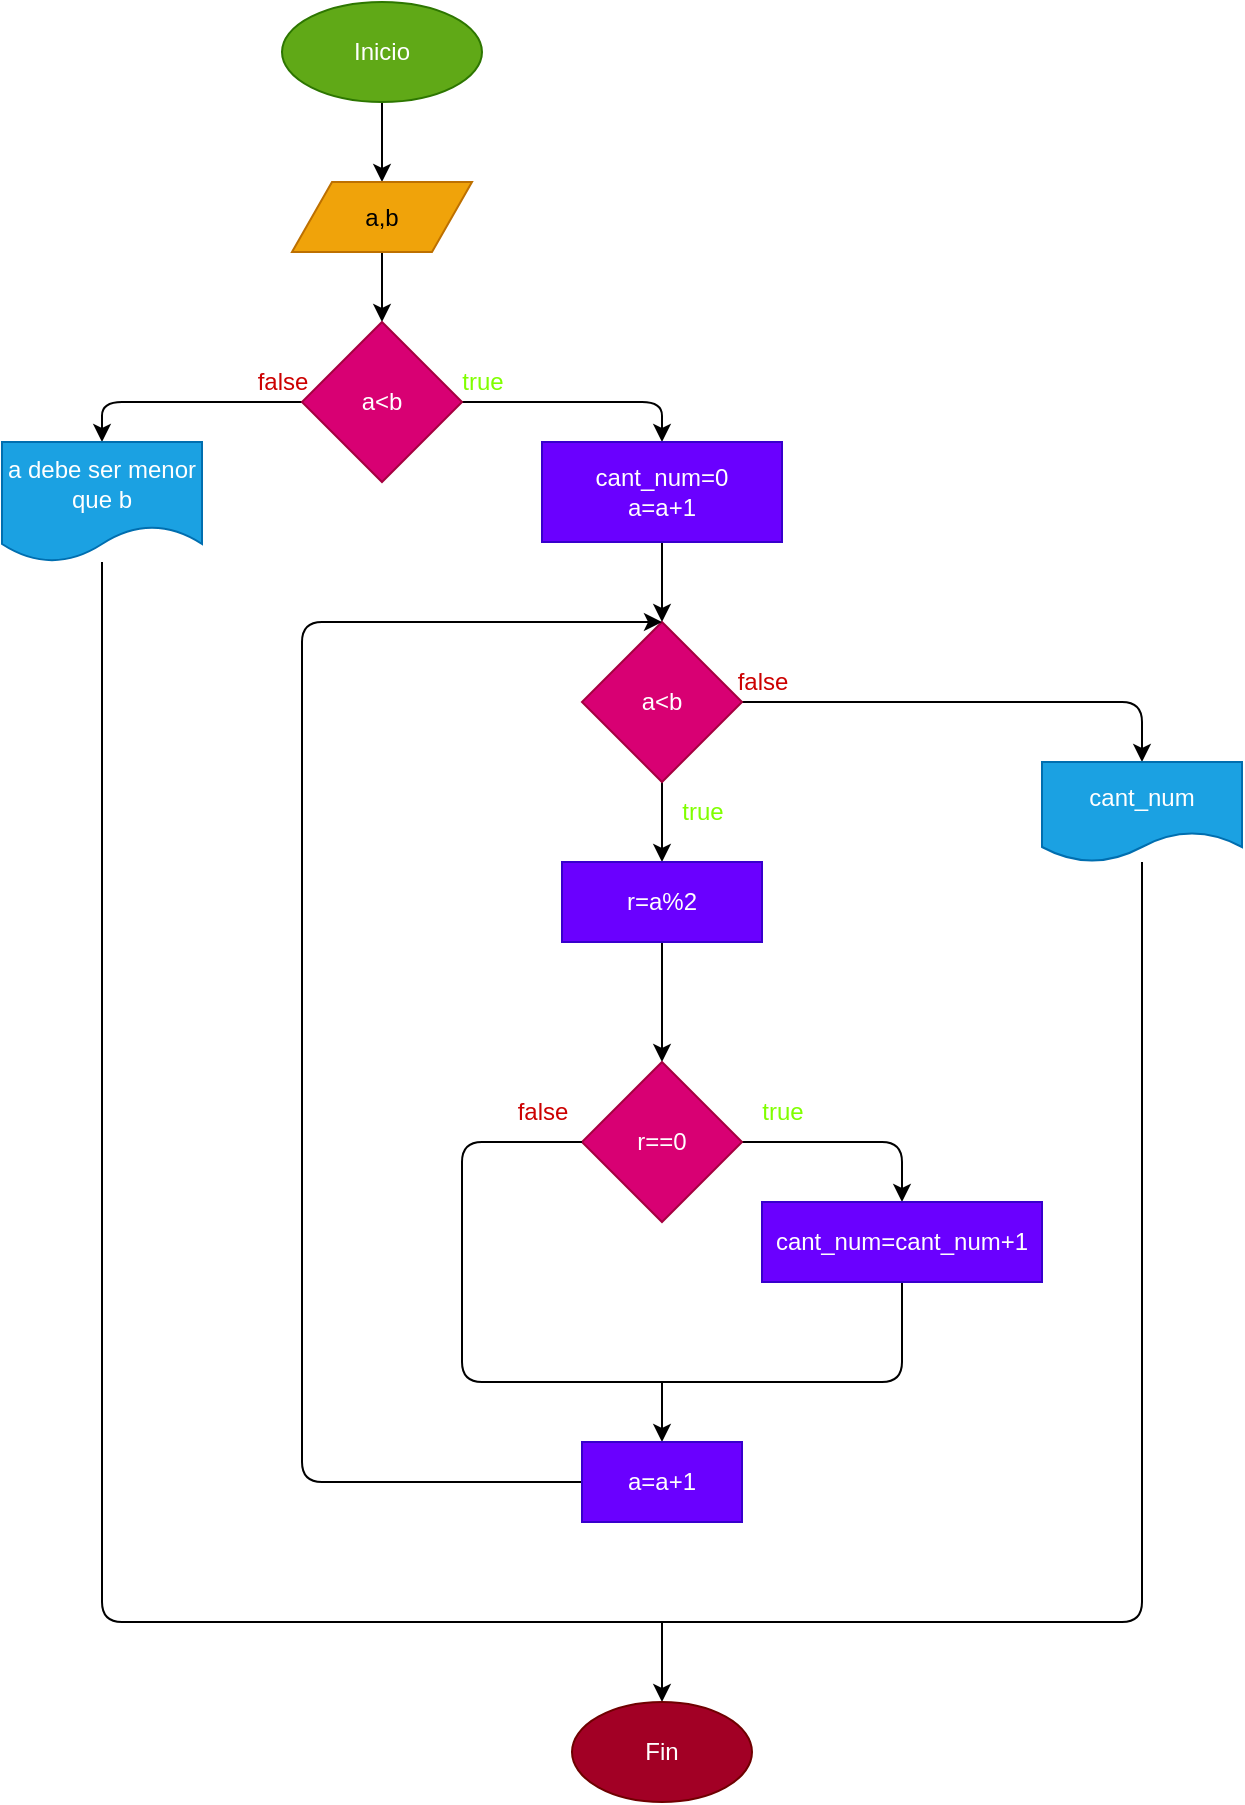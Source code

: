 <mxfile>
    <diagram id="-cQt2gHWucDBhqpomlx0" name="Página-1">
        <mxGraphModel dx="650" dy="409" grid="1" gridSize="10" guides="1" tooltips="1" connect="1" arrows="1" fold="1" page="1" pageScale="1" pageWidth="827" pageHeight="1169" math="0" shadow="0">
            <root>
                <mxCell id="0"/>
                <mxCell id="1" parent="0"/>
                <mxCell id="4" value="" style="edgeStyle=none;html=1;" parent="1" source="2" target="3" edge="1">
                    <mxGeometry relative="1" as="geometry"/>
                </mxCell>
                <mxCell id="2" value="Inicio" style="ellipse;whiteSpace=wrap;html=1;fillColor=#60a917;fontColor=#ffffff;strokeColor=#2D7600;" parent="1" vertex="1">
                    <mxGeometry x="310" y="30" width="100" height="50" as="geometry"/>
                </mxCell>
                <mxCell id="6" value="" style="edgeStyle=none;html=1;" parent="1" source="3" target="5" edge="1">
                    <mxGeometry relative="1" as="geometry"/>
                </mxCell>
                <mxCell id="3" value="a,b" style="shape=parallelogram;perimeter=parallelogramPerimeter;whiteSpace=wrap;html=1;fixedSize=1;fillColor=#f0a30a;strokeColor=#BD7000;fontColor=#000000;" parent="1" vertex="1">
                    <mxGeometry x="315" y="120" width="90" height="35" as="geometry"/>
                </mxCell>
                <mxCell id="8" style="edgeStyle=none;html=1;" parent="1" source="5" target="7" edge="1">
                    <mxGeometry relative="1" as="geometry">
                        <Array as="points">
                            <mxPoint x="220" y="230"/>
                        </Array>
                    </mxGeometry>
                </mxCell>
                <mxCell id="10" style="edgeStyle=none;html=1;" parent="1" source="5" target="9" edge="1">
                    <mxGeometry relative="1" as="geometry">
                        <Array as="points">
                            <mxPoint x="500" y="230"/>
                        </Array>
                    </mxGeometry>
                </mxCell>
                <mxCell id="5" value="a&amp;lt;b" style="rhombus;whiteSpace=wrap;html=1;fillColor=#d80073;strokeColor=#A50040;fontColor=#ffffff;" parent="1" vertex="1">
                    <mxGeometry x="320" y="190" width="80" height="80" as="geometry"/>
                </mxCell>
                <mxCell id="26" style="edgeStyle=none;html=1;startArrow=none;startFill=0;endArrow=none;endFill=0;" parent="1" source="7" target="24" edge="1">
                    <mxGeometry relative="1" as="geometry">
                        <Array as="points">
                            <mxPoint x="220" y="840"/>
                            <mxPoint x="500" y="840"/>
                            <mxPoint x="740" y="840"/>
                        </Array>
                    </mxGeometry>
                </mxCell>
                <mxCell id="7" value="a debe ser menor que b" style="shape=document;whiteSpace=wrap;html=1;boundedLbl=1;fillColor=#1ba1e2;fontColor=#ffffff;strokeColor=#006EAF;" parent="1" vertex="1">
                    <mxGeometry x="170" y="250" width="100" height="60" as="geometry"/>
                </mxCell>
                <mxCell id="12" value="" style="edgeStyle=none;html=1;" parent="1" source="9" target="11" edge="1">
                    <mxGeometry relative="1" as="geometry"/>
                </mxCell>
                <mxCell id="9" value="cant_num=0&lt;br&gt;a=a+1" style="whiteSpace=wrap;html=1;fillColor=#6a00ff;fontColor=#ffffff;strokeColor=#3700CC;" parent="1" vertex="1">
                    <mxGeometry x="440" y="250" width="120" height="50" as="geometry"/>
                </mxCell>
                <mxCell id="14" value="" style="edgeStyle=none;html=1;" parent="1" source="11" target="13" edge="1">
                    <mxGeometry relative="1" as="geometry"/>
                </mxCell>
                <mxCell id="25" style="edgeStyle=none;html=1;startArrow=none;startFill=0;endArrow=classic;endFill=1;" parent="1" source="11" target="24" edge="1">
                    <mxGeometry relative="1" as="geometry">
                        <Array as="points">
                            <mxPoint x="740" y="380"/>
                        </Array>
                    </mxGeometry>
                </mxCell>
                <mxCell id="11" value="a&amp;lt;b" style="rhombus;whiteSpace=wrap;html=1;fillColor=#d80073;strokeColor=#A50040;fontColor=#ffffff;" parent="1" vertex="1">
                    <mxGeometry x="460" y="340" width="80" height="80" as="geometry"/>
                </mxCell>
                <mxCell id="16" value="" style="edgeStyle=none;html=1;" parent="1" source="13" target="15" edge="1">
                    <mxGeometry relative="1" as="geometry"/>
                </mxCell>
                <mxCell id="13" value="r=a%2" style="whiteSpace=wrap;html=1;fillColor=#6a00ff;strokeColor=#3700CC;fontColor=#ffffff;" parent="1" vertex="1">
                    <mxGeometry x="450" y="460" width="100" height="40" as="geometry"/>
                </mxCell>
                <mxCell id="18" style="edgeStyle=none;html=1;" parent="1" source="15" target="17" edge="1">
                    <mxGeometry relative="1" as="geometry">
                        <Array as="points">
                            <mxPoint x="620" y="600"/>
                        </Array>
                    </mxGeometry>
                </mxCell>
                <mxCell id="15" value="r==0" style="rhombus;whiteSpace=wrap;html=1;fillColor=#d80073;strokeColor=#A50040;fontColor=#ffffff;" parent="1" vertex="1">
                    <mxGeometry x="460" y="560" width="80" height="80" as="geometry"/>
                </mxCell>
                <mxCell id="21" style="edgeStyle=none;html=1;entryX=0;entryY=0.5;entryDx=0;entryDy=0;endArrow=none;endFill=0;" parent="1" source="17" target="15" edge="1">
                    <mxGeometry relative="1" as="geometry">
                        <mxPoint x="470" y="610" as="targetPoint"/>
                        <Array as="points">
                            <mxPoint x="620" y="720"/>
                            <mxPoint x="400" y="720"/>
                            <mxPoint x="400" y="600"/>
                        </Array>
                    </mxGeometry>
                </mxCell>
                <mxCell id="17" value="cant_num=cant_num+1" style="whiteSpace=wrap;html=1;fillColor=#6a00ff;fontColor=#ffffff;strokeColor=#3700CC;" parent="1" vertex="1">
                    <mxGeometry x="550" y="630" width="140" height="40" as="geometry"/>
                </mxCell>
                <mxCell id="22" style="edgeStyle=none;html=1;endArrow=none;endFill=0;startArrow=classic;startFill=1;" parent="1" source="20" edge="1">
                    <mxGeometry relative="1" as="geometry">
                        <mxPoint x="500" y="720" as="targetPoint"/>
                    </mxGeometry>
                </mxCell>
                <mxCell id="23" style="edgeStyle=none;html=1;entryX=0.5;entryY=0;entryDx=0;entryDy=0;startArrow=none;startFill=0;endArrow=classic;endFill=1;" parent="1" source="20" target="11" edge="1">
                    <mxGeometry relative="1" as="geometry">
                        <Array as="points">
                            <mxPoint x="320" y="770"/>
                            <mxPoint x="320" y="600"/>
                            <mxPoint x="320" y="340"/>
                        </Array>
                    </mxGeometry>
                </mxCell>
                <mxCell id="20" value="a=a+1" style="whiteSpace=wrap;html=1;fillColor=#6a00ff;fontColor=#ffffff;strokeColor=#3700CC;" parent="1" vertex="1">
                    <mxGeometry x="460" y="750" width="80" height="40" as="geometry"/>
                </mxCell>
                <mxCell id="24" value="cant_num" style="shape=document;whiteSpace=wrap;html=1;boundedLbl=1;fillColor=#1ba1e2;fontColor=#ffffff;strokeColor=#006EAF;" parent="1" vertex="1">
                    <mxGeometry x="690" y="410" width="100" height="50" as="geometry"/>
                </mxCell>
                <mxCell id="28" style="edgeStyle=none;html=1;startArrow=classic;startFill=1;endArrow=none;endFill=0;" parent="1" source="27" edge="1">
                    <mxGeometry relative="1" as="geometry">
                        <mxPoint x="500" y="840" as="targetPoint"/>
                    </mxGeometry>
                </mxCell>
                <mxCell id="27" value="Fin" style="ellipse;whiteSpace=wrap;html=1;fillColor=#a20025;fontColor=#ffffff;strokeColor=#6F0000;" parent="1" vertex="1">
                    <mxGeometry x="455" y="880" width="90" height="50" as="geometry"/>
                </mxCell>
                <mxCell id="29" value="true" style="text;html=1;align=center;verticalAlign=middle;resizable=0;points=[];autosize=1;strokeColor=none;fillColor=none;fontColor=#80FF00;" parent="1" vertex="1">
                    <mxGeometry x="390" y="210" width="40" height="20" as="geometry"/>
                </mxCell>
                <mxCell id="31" value="true" style="text;html=1;align=center;verticalAlign=middle;resizable=0;points=[];autosize=1;strokeColor=none;fillColor=none;fontColor=#80FF00;" parent="1" vertex="1">
                    <mxGeometry x="500" y="425" width="40" height="20" as="geometry"/>
                </mxCell>
                <mxCell id="32" value="&lt;font color=&quot;#cc0000&quot;&gt;false&lt;/font&gt;" style="text;html=1;align=center;verticalAlign=middle;resizable=0;points=[];autosize=1;strokeColor=none;fillColor=none;fontColor=#80FF00;" parent="1" vertex="1">
                    <mxGeometry x="290" y="210" width="40" height="20" as="geometry"/>
                </mxCell>
                <mxCell id="33" value="&lt;font color=&quot;#cc0000&quot;&gt;false&lt;/font&gt;" style="text;html=1;align=center;verticalAlign=middle;resizable=0;points=[];autosize=1;strokeColor=none;fillColor=none;fontColor=#80FF00;" parent="1" vertex="1">
                    <mxGeometry x="530" y="360" width="40" height="20" as="geometry"/>
                </mxCell>
                <mxCell id="34" value="true" style="text;html=1;align=center;verticalAlign=middle;resizable=0;points=[];autosize=1;strokeColor=none;fillColor=none;fontColor=#80FF00;" parent="1" vertex="1">
                    <mxGeometry x="540" y="575" width="40" height="20" as="geometry"/>
                </mxCell>
                <mxCell id="35" value="&lt;font color=&quot;#cc0000&quot;&gt;false&lt;/font&gt;" style="text;html=1;align=center;verticalAlign=middle;resizable=0;points=[];autosize=1;strokeColor=none;fillColor=none;fontColor=#80FF00;" parent="1" vertex="1">
                    <mxGeometry x="420" y="575" width="40" height="20" as="geometry"/>
                </mxCell>
            </root>
        </mxGraphModel>
    </diagram>
</mxfile>